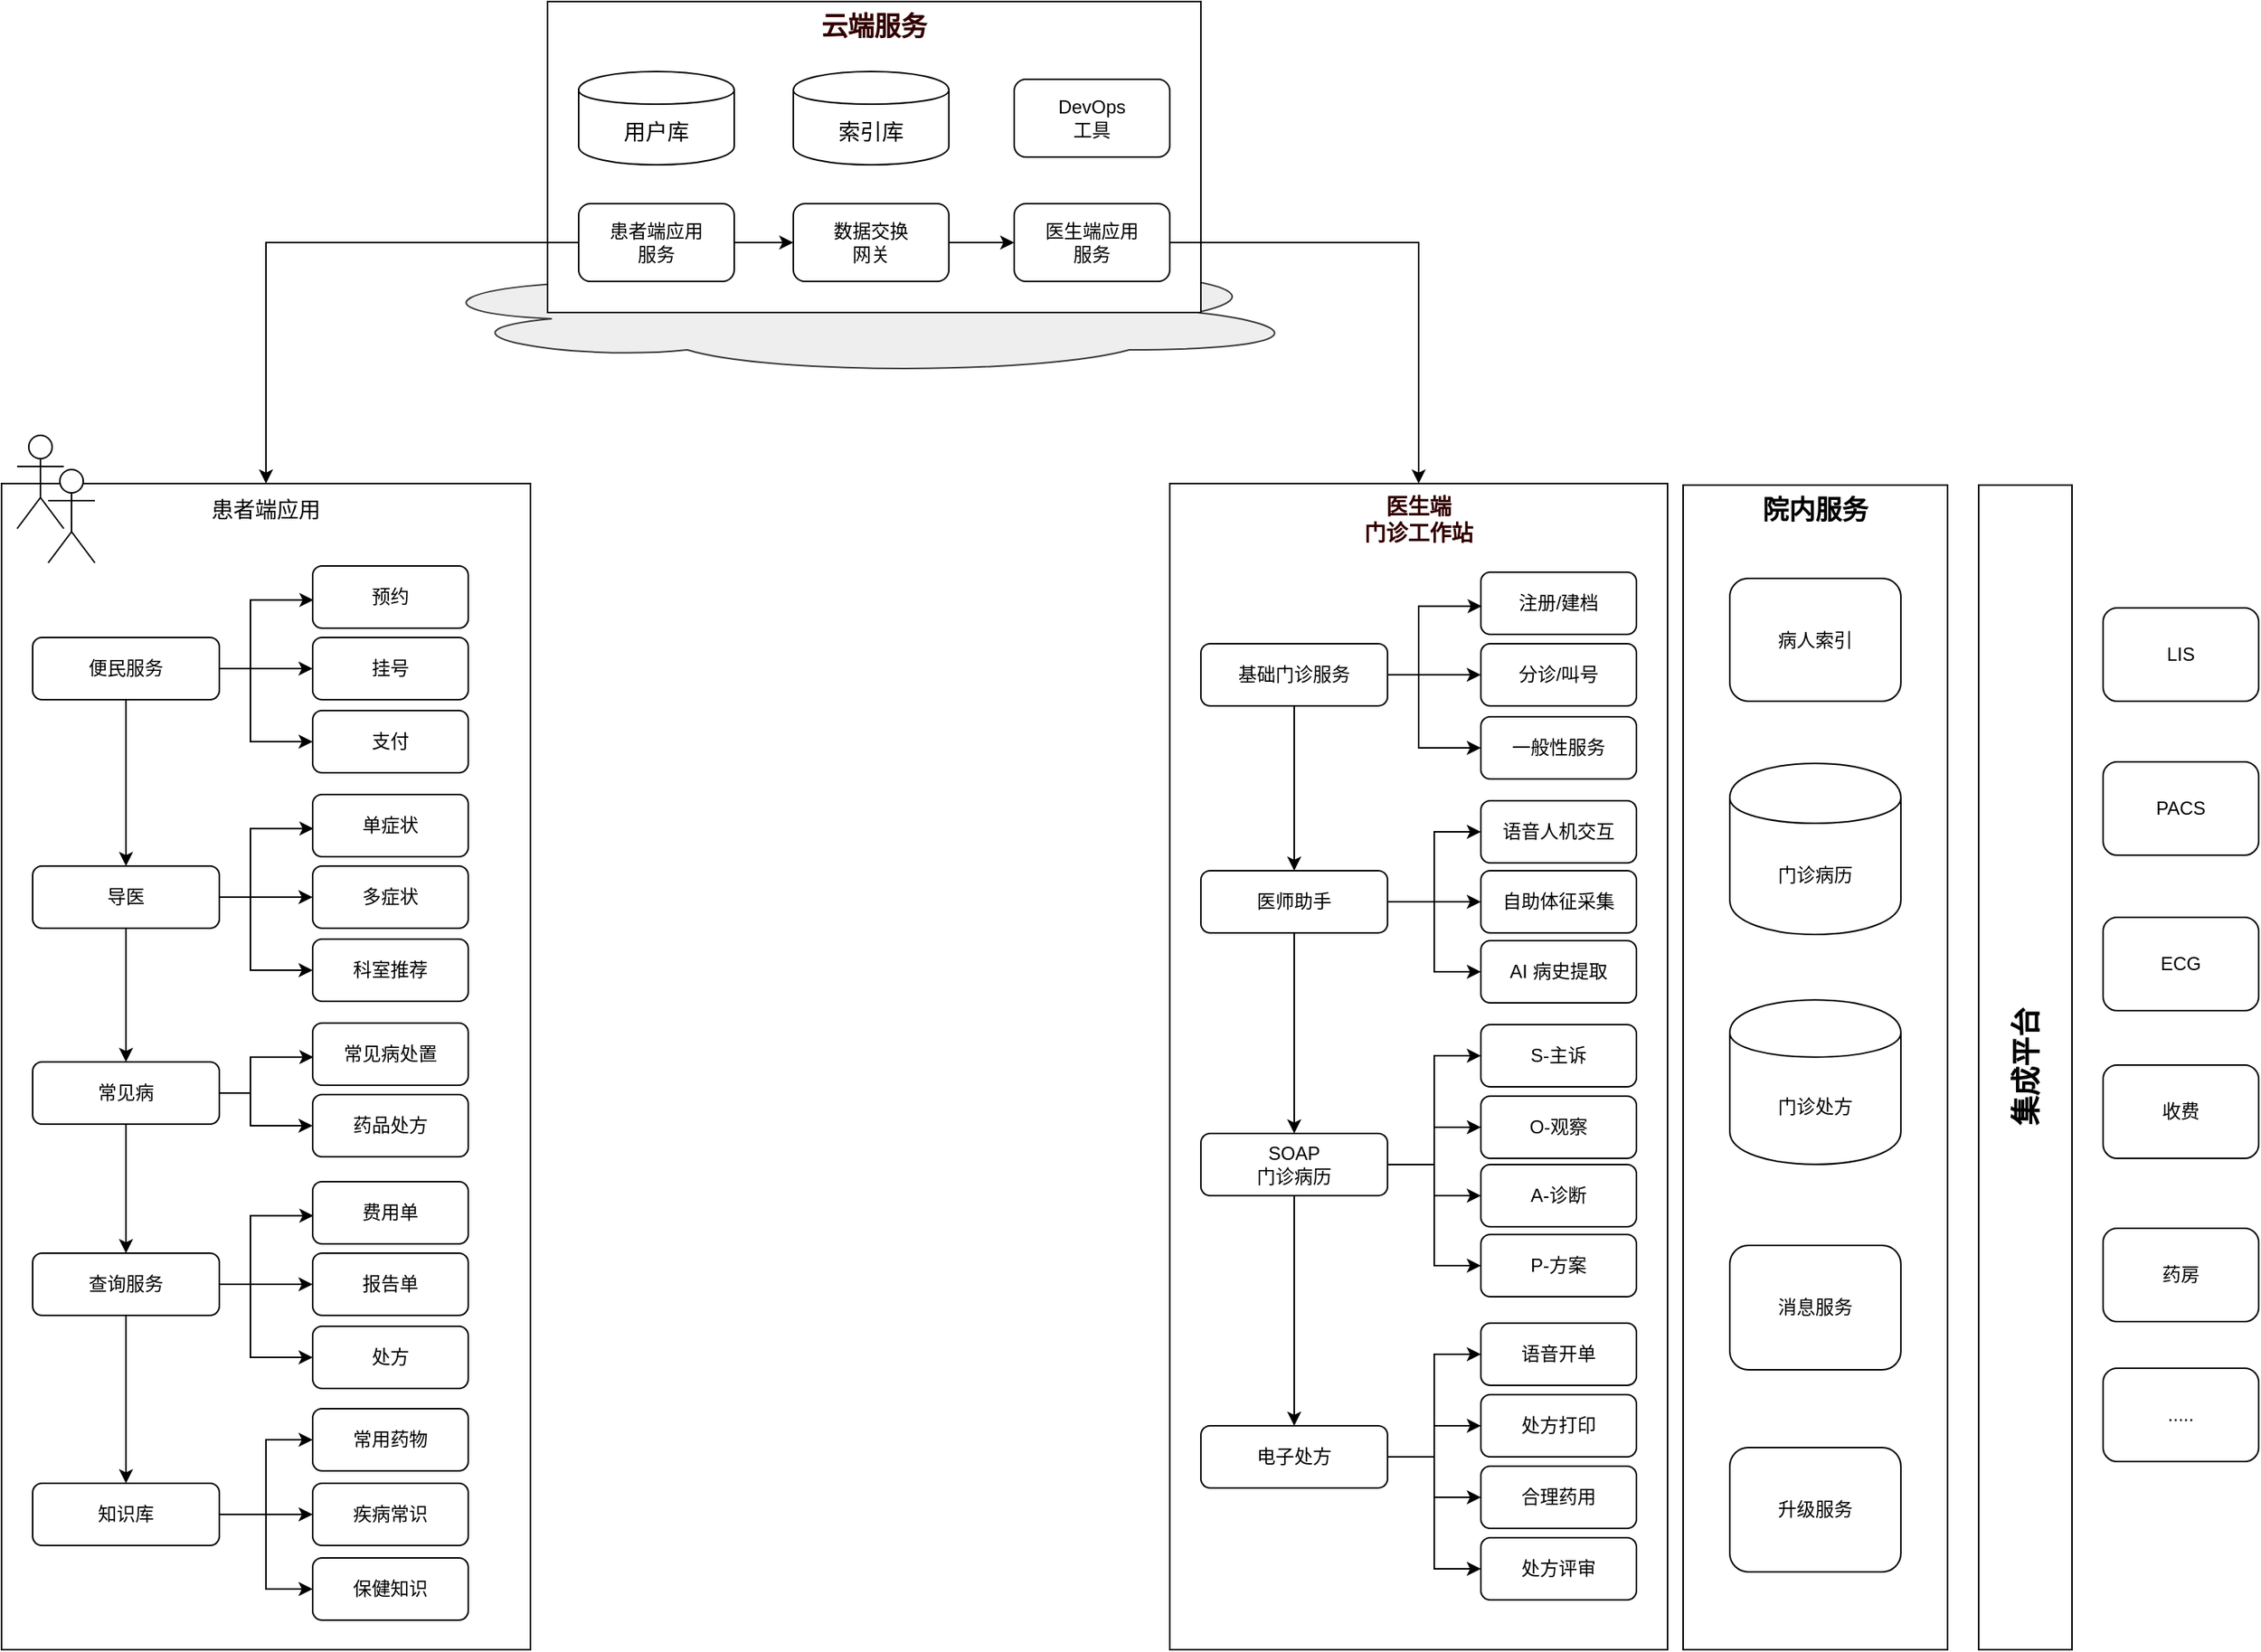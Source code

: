 <mxfile version="12.4.3" type="github" pages="3">
  <diagram id="vW_eVv8WTYtpluYeXxiM" name="产品架构">
    <mxGraphModel dx="2903" dy="2345" grid="1" gridSize="10" guides="1" tooltips="1" connect="1" arrows="1" fold="1" page="1" pageScale="1" pageWidth="827" pageHeight="1169" math="0" shadow="0">
      <root>
        <mxCell id="0"/>
        <mxCell id="1" parent="0"/>
        <mxCell id="0qElFQwZOVu8BeHa5V8r-89" value="" style="group" vertex="1" connectable="0" parent="1">
          <mxGeometry x="151" y="-120" width="540" height="240" as="geometry"/>
        </mxCell>
        <mxCell id="0qElFQwZOVu8BeHa5V8r-90" value="" style="ellipse;shape=cloud;whiteSpace=wrap;html=1;fontSize=17;fillColor=#eeeeee;strokeColor=#36393d;" vertex="1" parent="0qElFQwZOVu8BeHa5V8r-89">
          <mxGeometry x="-90" y="160" width="580" height="80" as="geometry"/>
        </mxCell>
        <mxCell id="0qElFQwZOVu8BeHa5V8r-25" value="云端服务" style="rounded=0;whiteSpace=wrap;html=1;fontSize=17;fontColor=#330000;verticalAlign=top;fontStyle=1" vertex="1" parent="0qElFQwZOVu8BeHa5V8r-89">
          <mxGeometry width="420" height="200" as="geometry"/>
        </mxCell>
        <mxCell id="E8vyjqeyWM7nioA_rI5F-1" value="患者端应用&lt;br&gt;服务" style="rounded=1;whiteSpace=wrap;html=1;" parent="0qElFQwZOVu8BeHa5V8r-89" vertex="1">
          <mxGeometry x="20" y="130" width="100" height="50" as="geometry"/>
        </mxCell>
        <mxCell id="K6ilFlOtGDmG0anySvG6-5" value="索引库" style="shape=cylinder;whiteSpace=wrap;html=1;boundedLbl=1;backgroundOutline=1;rounded=0;shadow=0;fontSize=14;align=center;" parent="0qElFQwZOVu8BeHa5V8r-89" vertex="1">
          <mxGeometry x="158" y="45" width="100" height="60" as="geometry"/>
        </mxCell>
        <mxCell id="0qElFQwZOVu8BeHa5V8r-26" value="数据交换&lt;br&gt;网关" style="rounded=1;whiteSpace=wrap;html=1;" vertex="1" parent="0qElFQwZOVu8BeHa5V8r-89">
          <mxGeometry x="158" y="130" width="100" height="50" as="geometry"/>
        </mxCell>
        <mxCell id="0qElFQwZOVu8BeHa5V8r-31" style="edgeStyle=orthogonalEdgeStyle;rounded=0;orthogonalLoop=1;jettySize=auto;html=1;entryX=0;entryY=0.5;entryDx=0;entryDy=0;fontSize=17;fontColor=#330000;" edge="1" parent="0qElFQwZOVu8BeHa5V8r-89" source="E8vyjqeyWM7nioA_rI5F-1" target="0qElFQwZOVu8BeHa5V8r-26">
          <mxGeometry relative="1" as="geometry"/>
        </mxCell>
        <mxCell id="0qElFQwZOVu8BeHa5V8r-27" value="医生端应用&lt;br&gt;服务" style="rounded=1;whiteSpace=wrap;html=1;" vertex="1" parent="0qElFQwZOVu8BeHa5V8r-89">
          <mxGeometry x="300" y="130" width="100" height="50" as="geometry"/>
        </mxCell>
        <mxCell id="0qElFQwZOVu8BeHa5V8r-32" style="edgeStyle=orthogonalEdgeStyle;rounded=0;orthogonalLoop=1;jettySize=auto;html=1;fontSize=17;fontColor=#330000;" edge="1" parent="0qElFQwZOVu8BeHa5V8r-89" source="0qElFQwZOVu8BeHa5V8r-26" target="0qElFQwZOVu8BeHa5V8r-27">
          <mxGeometry relative="1" as="geometry"/>
        </mxCell>
        <mxCell id="0qElFQwZOVu8BeHa5V8r-28" value="DevOps&lt;br&gt;工具" style="rounded=1;whiteSpace=wrap;html=1;" vertex="1" parent="0qElFQwZOVu8BeHa5V8r-89">
          <mxGeometry x="300" y="50" width="100" height="50" as="geometry"/>
        </mxCell>
        <mxCell id="0qElFQwZOVu8BeHa5V8r-30" value="用户库" style="shape=cylinder;whiteSpace=wrap;html=1;boundedLbl=1;backgroundOutline=1;rounded=0;shadow=0;fontSize=14;align=center;" vertex="1" parent="0qElFQwZOVu8BeHa5V8r-89">
          <mxGeometry x="20" y="45" width="100" height="60" as="geometry"/>
        </mxCell>
        <mxCell id="0qElFQwZOVu8BeHa5V8r-23" value="院内服务" style="rounded=0;whiteSpace=wrap;html=1;fontSize=17;align=center;verticalAlign=top;fontStyle=1" vertex="1" parent="1">
          <mxGeometry x="881" y="191" width="170" height="749" as="geometry"/>
        </mxCell>
        <mxCell id="E8vyjqeyWM7nioA_rI5F-4" style="edgeStyle=orthogonalEdgeStyle;rounded=0;orthogonalLoop=1;jettySize=auto;html=1;entryX=0.5;entryY=0;entryDx=0;entryDy=0;exitX=0;exitY=0.5;exitDx=0;exitDy=0;" parent="1" source="E8vyjqeyWM7nioA_rI5F-1" target="0qElFQwZOVu8BeHa5V8r-37" edge="1">
          <mxGeometry relative="1" as="geometry">
            <mxPoint x="60" y="60" as="sourcePoint"/>
            <mxPoint x="-120.143" y="110" as="targetPoint"/>
          </mxGeometry>
        </mxCell>
        <mxCell id="E8vyjqeyWM7nioA_rI5F-5" style="edgeStyle=orthogonalEdgeStyle;rounded=0;orthogonalLoop=1;jettySize=auto;html=1;exitX=1;exitY=0.5;exitDx=0;exitDy=0;" parent="1" source="0qElFQwZOVu8BeHa5V8r-27" target="E8vyjqeyWM7nioA_rI5F-3" edge="1">
          <mxGeometry relative="1" as="geometry"/>
        </mxCell>
        <mxCell id="AmJ8R4YjLkJ6c9xOn_9D-3" style="edgeStyle=orthogonalEdgeStyle;rounded=0;orthogonalLoop=1;jettySize=auto;html=1;entryX=0.5;entryY=0;entryDx=0;entryDy=0;" parent="1" target="VLDHsEK64QPkxu35O8Kw-8" edge="1">
          <mxGeometry relative="1" as="geometry">
            <mxPoint x="630.862" y="241" as="sourcePoint"/>
          </mxGeometry>
        </mxCell>
        <mxCell id="E8vyjqeyWM7nioA_rI5F-3" value="医生端&lt;br style=&quot;font-size: 14px;&quot;&gt;门诊工作站" style="rounded=0;whiteSpace=wrap;html=1;verticalAlign=top;fontStyle=1;fontSize=14;fontColor=#330000;" parent="1" vertex="1">
          <mxGeometry x="551" y="190" width="320" height="750" as="geometry"/>
        </mxCell>
        <mxCell id="VLDHsEK64QPkxu35O8Kw-5" value="消息服务" style="rounded=1;whiteSpace=wrap;html=1;" parent="1" vertex="1">
          <mxGeometry x="911" y="680" width="110" height="80" as="geometry"/>
        </mxCell>
        <mxCell id="AmJ8R4YjLkJ6c9xOn_9D-4" style="edgeStyle=orthogonalEdgeStyle;rounded=0;orthogonalLoop=1;jettySize=auto;html=1;" parent="1" source="VLDHsEK64QPkxu35O8Kw-6" target="VLDHsEK64QPkxu35O8Kw-7" edge="1">
          <mxGeometry relative="1" as="geometry"/>
        </mxCell>
        <mxCell id="AmJ8R4YjLkJ6c9xOn_9D-5" style="edgeStyle=orthogonalEdgeStyle;rounded=0;orthogonalLoop=1;jettySize=auto;html=1;entryX=0.5;entryY=0;entryDx=0;entryDy=0;" parent="1" source="VLDHsEK64QPkxu35O8Kw-7" target="AmJ8R4YjLkJ6c9xOn_9D-2" edge="1">
          <mxGeometry relative="1" as="geometry"/>
        </mxCell>
        <mxCell id="AmJ8R4YjLkJ6c9xOn_9D-11" style="edgeStyle=orthogonalEdgeStyle;rounded=0;orthogonalLoop=1;jettySize=auto;html=1;entryX=0.5;entryY=0;entryDx=0;entryDy=0;" parent="1" source="VLDHsEK64QPkxu35O8Kw-8" target="VLDHsEK64QPkxu35O8Kw-6" edge="1">
          <mxGeometry relative="1" as="geometry">
            <mxPoint x="631" y="411" as="targetPoint"/>
          </mxGeometry>
        </mxCell>
        <mxCell id="hvnaLOlTit6FcMZ5V5ao-3" value="门诊病历" style="shape=cylinder;whiteSpace=wrap;html=1;boundedLbl=1;backgroundOutline=1;rounded=0;" parent="1" vertex="1">
          <mxGeometry x="911" y="370" width="110" height="110" as="geometry"/>
        </mxCell>
        <mxCell id="hvnaLOlTit6FcMZ5V5ao-4" value="门诊处方" style="shape=cylinder;whiteSpace=wrap;html=1;boundedLbl=1;backgroundOutline=1;rounded=0;" parent="1" vertex="1">
          <mxGeometry x="911" y="522.12" width="110" height="105.76" as="geometry"/>
        </mxCell>
        <mxCell id="hvnaLOlTit6FcMZ5V5ao-8" value="ECG" style="rounded=1;whiteSpace=wrap;html=1;" parent="1" vertex="1">
          <mxGeometry x="1151" y="469" width="100" height="60" as="geometry"/>
        </mxCell>
        <mxCell id="hvnaLOlTit6FcMZ5V5ao-9" value="PACS" style="rounded=1;whiteSpace=wrap;html=1;" parent="1" vertex="1">
          <mxGeometry x="1151" y="369" width="100" height="60" as="geometry"/>
        </mxCell>
        <mxCell id="hvnaLOlTit6FcMZ5V5ao-10" value="LIS" style="rounded=1;whiteSpace=wrap;html=1;" parent="1" vertex="1">
          <mxGeometry x="1151" y="270" width="100" height="60" as="geometry"/>
        </mxCell>
        <mxCell id="hvnaLOlTit6FcMZ5V5ao-11" value="收费" style="rounded=1;whiteSpace=wrap;html=1;" parent="1" vertex="1">
          <mxGeometry x="1151" y="564" width="100" height="60" as="geometry"/>
        </mxCell>
        <mxCell id="hvnaLOlTit6FcMZ5V5ao-12" value="集成平台" style="rounded=0;whiteSpace=wrap;html=1;verticalAlign=middle;horizontal=0;fontSize=19;align=center;fontStyle=1" parent="1" vertex="1">
          <mxGeometry x="1071" y="191" width="60" height="749" as="geometry"/>
        </mxCell>
        <mxCell id="hvnaLOlTit6FcMZ5V5ao-14" value="....." style="rounded=1;whiteSpace=wrap;html=1;" parent="1" vertex="1">
          <mxGeometry x="1151" y="759" width="100" height="60" as="geometry"/>
        </mxCell>
        <mxCell id="hvnaLOlTit6FcMZ5V5ao-15" value="病人索引" style="rounded=1;whiteSpace=wrap;html=1;" parent="1" vertex="1">
          <mxGeometry x="911" y="251" width="110" height="79" as="geometry"/>
        </mxCell>
        <mxCell id="0qElFQwZOVu8BeHa5V8r-12" value="" style="group" vertex="1" connectable="0" parent="1">
          <mxGeometry x="571" y="538" width="280" height="175" as="geometry"/>
        </mxCell>
        <mxCell id="VLDHsEK64QPkxu35O8Kw-7" value="SOAP&lt;br&gt;门诊病历" style="rounded=1;whiteSpace=wrap;html=1;" parent="0qElFQwZOVu8BeHa5V8r-12" vertex="1">
          <mxGeometry y="70" width="120" height="40" as="geometry"/>
        </mxCell>
        <mxCell id="AmJ8R4YjLkJ6c9xOn_9D-18" value="S-主诉" style="rounded=1;whiteSpace=wrap;html=1;" parent="0qElFQwZOVu8BeHa5V8r-12" vertex="1">
          <mxGeometry x="180" width="100" height="40" as="geometry"/>
        </mxCell>
        <mxCell id="zZYTL1ftE3SbUux51He--1" style="edgeStyle=orthogonalEdgeStyle;rounded=0;orthogonalLoop=1;jettySize=auto;html=1;entryX=0;entryY=0.5;entryDx=0;entryDy=0;" parent="0qElFQwZOVu8BeHa5V8r-12" source="VLDHsEK64QPkxu35O8Kw-7" target="AmJ8R4YjLkJ6c9xOn_9D-18" edge="1">
          <mxGeometry relative="1" as="geometry"/>
        </mxCell>
        <mxCell id="AmJ8R4YjLkJ6c9xOn_9D-19" value="O-观察" style="rounded=1;whiteSpace=wrap;html=1;" parent="0qElFQwZOVu8BeHa5V8r-12" vertex="1">
          <mxGeometry x="180" y="46" width="100" height="40" as="geometry"/>
        </mxCell>
        <mxCell id="zZYTL1ftE3SbUux51He--2" style="edgeStyle=orthogonalEdgeStyle;rounded=0;orthogonalLoop=1;jettySize=auto;html=1;entryX=0;entryY=0.5;entryDx=0;entryDy=0;" parent="0qElFQwZOVu8BeHa5V8r-12" source="VLDHsEK64QPkxu35O8Kw-7" target="AmJ8R4YjLkJ6c9xOn_9D-19" edge="1">
          <mxGeometry relative="1" as="geometry"/>
        </mxCell>
        <mxCell id="AmJ8R4YjLkJ6c9xOn_9D-20" value="A-诊断" style="rounded=1;whiteSpace=wrap;html=1;" parent="0qElFQwZOVu8BeHa5V8r-12" vertex="1">
          <mxGeometry x="180" y="90" width="100" height="40" as="geometry"/>
        </mxCell>
        <mxCell id="zZYTL1ftE3SbUux51He--3" style="edgeStyle=orthogonalEdgeStyle;rounded=0;orthogonalLoop=1;jettySize=auto;html=1;entryX=0;entryY=0.5;entryDx=0;entryDy=0;" parent="0qElFQwZOVu8BeHa5V8r-12" source="VLDHsEK64QPkxu35O8Kw-7" target="AmJ8R4YjLkJ6c9xOn_9D-20" edge="1">
          <mxGeometry relative="1" as="geometry"/>
        </mxCell>
        <mxCell id="AmJ8R4YjLkJ6c9xOn_9D-21" value="P-方案" style="rounded=1;whiteSpace=wrap;html=1;" parent="0qElFQwZOVu8BeHa5V8r-12" vertex="1">
          <mxGeometry x="180" y="135" width="100" height="40" as="geometry"/>
        </mxCell>
        <mxCell id="zZYTL1ftE3SbUux51He--4" style="edgeStyle=orthogonalEdgeStyle;rounded=0;orthogonalLoop=1;jettySize=auto;html=1;entryX=0;entryY=0.5;entryDx=0;entryDy=0;" parent="0qElFQwZOVu8BeHa5V8r-12" source="VLDHsEK64QPkxu35O8Kw-7" target="AmJ8R4YjLkJ6c9xOn_9D-21" edge="1">
          <mxGeometry relative="1" as="geometry"/>
        </mxCell>
        <mxCell id="0qElFQwZOVu8BeHa5V8r-13" value="" style="group" vertex="1" connectable="0" parent="1">
          <mxGeometry x="571" y="730" width="280" height="178" as="geometry"/>
        </mxCell>
        <mxCell id="AmJ8R4YjLkJ6c9xOn_9D-2" value="电子处方" style="rounded=1;whiteSpace=wrap;html=1;" parent="0qElFQwZOVu8BeHa5V8r-13" vertex="1">
          <mxGeometry y="66" width="120" height="40" as="geometry"/>
        </mxCell>
        <mxCell id="0qElFQwZOVu8BeHa5V8r-3" value="语音开单" style="rounded=1;whiteSpace=wrap;html=1;" vertex="1" parent="0qElFQwZOVu8BeHa5V8r-13">
          <mxGeometry x="180" width="100" height="40" as="geometry"/>
        </mxCell>
        <mxCell id="0qElFQwZOVu8BeHa5V8r-8" style="edgeStyle=orthogonalEdgeStyle;rounded=0;orthogonalLoop=1;jettySize=auto;html=1;entryX=0;entryY=0.5;entryDx=0;entryDy=0;fontSize=17;" edge="1" parent="0qElFQwZOVu8BeHa5V8r-13" source="AmJ8R4YjLkJ6c9xOn_9D-2" target="0qElFQwZOVu8BeHa5V8r-3">
          <mxGeometry relative="1" as="geometry"/>
        </mxCell>
        <mxCell id="0qElFQwZOVu8BeHa5V8r-4" value="处方打印" style="rounded=1;whiteSpace=wrap;html=1;" vertex="1" parent="0qElFQwZOVu8BeHa5V8r-13">
          <mxGeometry x="180" y="46" width="100" height="40" as="geometry"/>
        </mxCell>
        <mxCell id="0qElFQwZOVu8BeHa5V8r-9" style="edgeStyle=orthogonalEdgeStyle;rounded=0;orthogonalLoop=1;jettySize=auto;html=1;fontSize=17;" edge="1" parent="0qElFQwZOVu8BeHa5V8r-13" source="AmJ8R4YjLkJ6c9xOn_9D-2" target="0qElFQwZOVu8BeHa5V8r-4">
          <mxGeometry relative="1" as="geometry"/>
        </mxCell>
        <mxCell id="0qElFQwZOVu8BeHa5V8r-5" value="合理药用" style="rounded=1;whiteSpace=wrap;html=1;" vertex="1" parent="0qElFQwZOVu8BeHa5V8r-13">
          <mxGeometry x="180" y="92" width="100" height="40" as="geometry"/>
        </mxCell>
        <mxCell id="0qElFQwZOVu8BeHa5V8r-10" style="edgeStyle=orthogonalEdgeStyle;rounded=0;orthogonalLoop=1;jettySize=auto;html=1;fontSize=17;" edge="1" parent="0qElFQwZOVu8BeHa5V8r-13" source="AmJ8R4YjLkJ6c9xOn_9D-2" target="0qElFQwZOVu8BeHa5V8r-5">
          <mxGeometry relative="1" as="geometry"/>
        </mxCell>
        <mxCell id="0qElFQwZOVu8BeHa5V8r-6" value="处方评审" style="rounded=1;whiteSpace=wrap;html=1;" vertex="1" parent="0qElFQwZOVu8BeHa5V8r-13">
          <mxGeometry x="180" y="138" width="100" height="40" as="geometry"/>
        </mxCell>
        <mxCell id="0qElFQwZOVu8BeHa5V8r-11" style="edgeStyle=orthogonalEdgeStyle;rounded=0;orthogonalLoop=1;jettySize=auto;html=1;entryX=0;entryY=0.5;entryDx=0;entryDy=0;fontSize=17;" edge="1" parent="0qElFQwZOVu8BeHa5V8r-13" source="AmJ8R4YjLkJ6c9xOn_9D-2" target="0qElFQwZOVu8BeHa5V8r-6">
          <mxGeometry relative="1" as="geometry"/>
        </mxCell>
        <mxCell id="0qElFQwZOVu8BeHa5V8r-18" value="" style="group" vertex="1" connectable="0" parent="1">
          <mxGeometry x="571" y="394" width="280" height="130" as="geometry"/>
        </mxCell>
        <mxCell id="VLDHsEK64QPkxu35O8Kw-6" value="医师助手" style="rounded=1;whiteSpace=wrap;html=1;" parent="0qElFQwZOVu8BeHa5V8r-18" vertex="1">
          <mxGeometry y="45" width="120" height="40" as="geometry"/>
        </mxCell>
        <mxCell id="AmJ8R4YjLkJ6c9xOn_9D-16" value="语音人机交互" style="rounded=1;whiteSpace=wrap;html=1;" parent="0qElFQwZOVu8BeHa5V8r-18" vertex="1">
          <mxGeometry x="180" width="100" height="40" as="geometry"/>
        </mxCell>
        <mxCell id="0qElFQwZOVu8BeHa5V8r-1" style="edgeStyle=orthogonalEdgeStyle;rounded=0;orthogonalLoop=1;jettySize=auto;html=1;fontSize=17;entryX=0;entryY=0.5;entryDx=0;entryDy=0;" edge="1" parent="0qElFQwZOVu8BeHa5V8r-18" source="VLDHsEK64QPkxu35O8Kw-6" target="AmJ8R4YjLkJ6c9xOn_9D-16">
          <mxGeometry relative="1" as="geometry"/>
        </mxCell>
        <mxCell id="AmJ8R4YjLkJ6c9xOn_9D-17" value="自助体征采集" style="rounded=1;whiteSpace=wrap;html=1;" parent="0qElFQwZOVu8BeHa5V8r-18" vertex="1">
          <mxGeometry x="180" y="45" width="100" height="40" as="geometry"/>
        </mxCell>
        <mxCell id="0qElFQwZOVu8BeHa5V8r-2" style="edgeStyle=orthogonalEdgeStyle;rounded=0;orthogonalLoop=1;jettySize=auto;html=1;entryX=0;entryY=0.5;entryDx=0;entryDy=0;fontSize=17;" edge="1" parent="0qElFQwZOVu8BeHa5V8r-18" source="VLDHsEK64QPkxu35O8Kw-6" target="AmJ8R4YjLkJ6c9xOn_9D-17">
          <mxGeometry relative="1" as="geometry"/>
        </mxCell>
        <mxCell id="0qElFQwZOVu8BeHa5V8r-14" value="AI 病史提取" style="rounded=1;whiteSpace=wrap;html=1;" vertex="1" parent="0qElFQwZOVu8BeHa5V8r-18">
          <mxGeometry x="180" y="90" width="100" height="40" as="geometry"/>
        </mxCell>
        <mxCell id="0qElFQwZOVu8BeHa5V8r-17" style="edgeStyle=orthogonalEdgeStyle;rounded=0;orthogonalLoop=1;jettySize=auto;html=1;entryX=0;entryY=0.5;entryDx=0;entryDy=0;fontSize=17;" edge="1" parent="0qElFQwZOVu8BeHa5V8r-18" source="VLDHsEK64QPkxu35O8Kw-6" target="0qElFQwZOVu8BeHa5V8r-14">
          <mxGeometry relative="1" as="geometry"/>
        </mxCell>
        <mxCell id="0qElFQwZOVu8BeHa5V8r-19" value="" style="group" vertex="1" connectable="0" parent="1">
          <mxGeometry x="571" y="247" width="280" height="133" as="geometry"/>
        </mxCell>
        <mxCell id="VLDHsEK64QPkxu35O8Kw-1" value="分诊/叫号" style="rounded=1;whiteSpace=wrap;html=1;" parent="0qElFQwZOVu8BeHa5V8r-19" vertex="1">
          <mxGeometry x="180" y="46" width="100" height="40" as="geometry"/>
        </mxCell>
        <mxCell id="VLDHsEK64QPkxu35O8Kw-2" value="注册/建档" style="rounded=1;whiteSpace=wrap;html=1;" parent="0qElFQwZOVu8BeHa5V8r-19" vertex="1">
          <mxGeometry x="180" width="100" height="40" as="geometry"/>
        </mxCell>
        <mxCell id="VLDHsEK64QPkxu35O8Kw-3" value="一般性服务" style="rounded=1;whiteSpace=wrap;html=1;" parent="0qElFQwZOVu8BeHa5V8r-19" vertex="1">
          <mxGeometry x="180" y="93" width="100" height="40" as="geometry"/>
        </mxCell>
        <mxCell id="VLDHsEK64QPkxu35O8Kw-9" style="edgeStyle=orthogonalEdgeStyle;rounded=0;orthogonalLoop=1;jettySize=auto;html=1;exitX=1;exitY=0.5;exitDx=0;exitDy=0;entryX=0.005;entryY=0.547;entryDx=0;entryDy=0;entryPerimeter=0;" parent="0qElFQwZOVu8BeHa5V8r-19" source="VLDHsEK64QPkxu35O8Kw-8" target="VLDHsEK64QPkxu35O8Kw-2" edge="1">
          <mxGeometry relative="1" as="geometry">
            <Array as="points">
              <mxPoint x="140" y="66"/>
              <mxPoint x="140" y="22"/>
            </Array>
          </mxGeometry>
        </mxCell>
        <mxCell id="VLDHsEK64QPkxu35O8Kw-10" style="edgeStyle=orthogonalEdgeStyle;rounded=0;orthogonalLoop=1;jettySize=auto;html=1;entryX=0;entryY=0.5;entryDx=0;entryDy=0;" parent="0qElFQwZOVu8BeHa5V8r-19" edge="1">
          <mxGeometry relative="1" as="geometry">
            <mxPoint x="120" y="66.039" as="sourcePoint"/>
            <mxPoint x="179.942" y="66.039" as="targetPoint"/>
          </mxGeometry>
        </mxCell>
        <mxCell id="VLDHsEK64QPkxu35O8Kw-11" style="edgeStyle=orthogonalEdgeStyle;rounded=0;orthogonalLoop=1;jettySize=auto;html=1;exitX=1;exitY=0.5;exitDx=0;exitDy=0;" parent="0qElFQwZOVu8BeHa5V8r-19" source="VLDHsEK64QPkxu35O8Kw-8" edge="1">
          <mxGeometry relative="1" as="geometry">
            <Array as="points">
              <mxPoint x="140" y="66"/>
              <mxPoint x="140" y="113"/>
            </Array>
            <mxPoint x="180" y="113" as="targetPoint"/>
          </mxGeometry>
        </mxCell>
        <mxCell id="VLDHsEK64QPkxu35O8Kw-8" value="基础门诊服务" style="rounded=1;whiteSpace=wrap;html=1;" parent="0qElFQwZOVu8BeHa5V8r-19" vertex="1">
          <mxGeometry y="46" width="120" height="40" as="geometry"/>
        </mxCell>
        <mxCell id="0qElFQwZOVu8BeHa5V8r-20" value="药房" style="rounded=1;whiteSpace=wrap;html=1;" vertex="1" parent="1">
          <mxGeometry x="1151" y="669" width="100" height="60" as="geometry"/>
        </mxCell>
        <mxCell id="0qElFQwZOVu8BeHa5V8r-24" value="升级服务" style="rounded=1;whiteSpace=wrap;html=1;" vertex="1" parent="1">
          <mxGeometry x="911" y="810" width="110" height="80" as="geometry"/>
        </mxCell>
        <mxCell id="0qElFQwZOVu8BeHa5V8r-37" value="&lt;span style=&quot;color: rgb(0 , 0 , 0) ; white-space: normal&quot;&gt;&lt;font style=&quot;font-size: 14px&quot;&gt;患者端应用&lt;/font&gt;&lt;/span&gt;" style="rounded=0;whiteSpace=wrap;html=1;fontSize=17;fontColor=#330000;verticalAlign=top;" vertex="1" parent="1">
          <mxGeometry x="-200" y="190" width="340" height="750" as="geometry"/>
        </mxCell>
        <mxCell id="0qElFQwZOVu8BeHa5V8r-38" value="" style="group" vertex="1" connectable="0" parent="1">
          <mxGeometry x="-180" y="243" width="280" height="133" as="geometry"/>
        </mxCell>
        <mxCell id="0qElFQwZOVu8BeHa5V8r-39" value="挂号" style="rounded=1;whiteSpace=wrap;html=1;" vertex="1" parent="0qElFQwZOVu8BeHa5V8r-38">
          <mxGeometry x="180" y="46" width="100" height="40" as="geometry"/>
        </mxCell>
        <mxCell id="0qElFQwZOVu8BeHa5V8r-40" value="预约" style="rounded=1;whiteSpace=wrap;html=1;" vertex="1" parent="0qElFQwZOVu8BeHa5V8r-38">
          <mxGeometry x="180" width="100" height="40" as="geometry"/>
        </mxCell>
        <mxCell id="0qElFQwZOVu8BeHa5V8r-41" value="支付" style="rounded=1;whiteSpace=wrap;html=1;" vertex="1" parent="0qElFQwZOVu8BeHa5V8r-38">
          <mxGeometry x="180" y="93" width="100" height="40" as="geometry"/>
        </mxCell>
        <mxCell id="0qElFQwZOVu8BeHa5V8r-42" style="edgeStyle=orthogonalEdgeStyle;rounded=0;orthogonalLoop=1;jettySize=auto;html=1;exitX=1;exitY=0.5;exitDx=0;exitDy=0;entryX=0.005;entryY=0.547;entryDx=0;entryDy=0;entryPerimeter=0;" edge="1" parent="0qElFQwZOVu8BeHa5V8r-38" source="0qElFQwZOVu8BeHa5V8r-45" target="0qElFQwZOVu8BeHa5V8r-40">
          <mxGeometry relative="1" as="geometry">
            <Array as="points">
              <mxPoint x="140" y="66"/>
              <mxPoint x="140" y="22"/>
            </Array>
          </mxGeometry>
        </mxCell>
        <mxCell id="0qElFQwZOVu8BeHa5V8r-43" style="edgeStyle=orthogonalEdgeStyle;rounded=0;orthogonalLoop=1;jettySize=auto;html=1;entryX=0;entryY=0.5;entryDx=0;entryDy=0;" edge="1" parent="0qElFQwZOVu8BeHa5V8r-38">
          <mxGeometry relative="1" as="geometry">
            <mxPoint x="120" y="66.039" as="sourcePoint"/>
            <mxPoint x="179.942" y="66.039" as="targetPoint"/>
          </mxGeometry>
        </mxCell>
        <mxCell id="0qElFQwZOVu8BeHa5V8r-44" style="edgeStyle=orthogonalEdgeStyle;rounded=0;orthogonalLoop=1;jettySize=auto;html=1;exitX=1;exitY=0.5;exitDx=0;exitDy=0;" edge="1" parent="0qElFQwZOVu8BeHa5V8r-38" source="0qElFQwZOVu8BeHa5V8r-45">
          <mxGeometry relative="1" as="geometry">
            <Array as="points">
              <mxPoint x="140" y="66"/>
              <mxPoint x="140" y="113"/>
            </Array>
            <mxPoint x="180" y="113" as="targetPoint"/>
          </mxGeometry>
        </mxCell>
        <mxCell id="0qElFQwZOVu8BeHa5V8r-45" value="便民服务" style="rounded=1;whiteSpace=wrap;html=1;" vertex="1" parent="0qElFQwZOVu8BeHa5V8r-38">
          <mxGeometry y="46" width="120" height="40" as="geometry"/>
        </mxCell>
        <mxCell id="0qElFQwZOVu8BeHa5V8r-46" value="" style="group" vertex="1" connectable="0" parent="1">
          <mxGeometry x="-180" y="639" width="280" height="133" as="geometry"/>
        </mxCell>
        <mxCell id="0qElFQwZOVu8BeHa5V8r-47" value="报告单" style="rounded=1;whiteSpace=wrap;html=1;" vertex="1" parent="0qElFQwZOVu8BeHa5V8r-46">
          <mxGeometry x="180" y="46" width="100" height="40" as="geometry"/>
        </mxCell>
        <mxCell id="0qElFQwZOVu8BeHa5V8r-48" value="费用单" style="rounded=1;whiteSpace=wrap;html=1;" vertex="1" parent="0qElFQwZOVu8BeHa5V8r-46">
          <mxGeometry x="180" width="100" height="40" as="geometry"/>
        </mxCell>
        <mxCell id="0qElFQwZOVu8BeHa5V8r-49" value="处方" style="rounded=1;whiteSpace=wrap;html=1;" vertex="1" parent="0qElFQwZOVu8BeHa5V8r-46">
          <mxGeometry x="180" y="93" width="100" height="40" as="geometry"/>
        </mxCell>
        <mxCell id="0qElFQwZOVu8BeHa5V8r-50" style="edgeStyle=orthogonalEdgeStyle;rounded=0;orthogonalLoop=1;jettySize=auto;html=1;exitX=1;exitY=0.5;exitDx=0;exitDy=0;entryX=0.005;entryY=0.547;entryDx=0;entryDy=0;entryPerimeter=0;" edge="1" parent="0qElFQwZOVu8BeHa5V8r-46" source="0qElFQwZOVu8BeHa5V8r-53" target="0qElFQwZOVu8BeHa5V8r-48">
          <mxGeometry relative="1" as="geometry">
            <Array as="points">
              <mxPoint x="140" y="66"/>
              <mxPoint x="140" y="22"/>
            </Array>
          </mxGeometry>
        </mxCell>
        <mxCell id="0qElFQwZOVu8BeHa5V8r-51" style="edgeStyle=orthogonalEdgeStyle;rounded=0;orthogonalLoop=1;jettySize=auto;html=1;entryX=0;entryY=0.5;entryDx=0;entryDy=0;" edge="1" parent="0qElFQwZOVu8BeHa5V8r-46">
          <mxGeometry relative="1" as="geometry">
            <mxPoint x="120" y="66.039" as="sourcePoint"/>
            <mxPoint x="179.942" y="66.039" as="targetPoint"/>
          </mxGeometry>
        </mxCell>
        <mxCell id="0qElFQwZOVu8BeHa5V8r-52" style="edgeStyle=orthogonalEdgeStyle;rounded=0;orthogonalLoop=1;jettySize=auto;html=1;exitX=1;exitY=0.5;exitDx=0;exitDy=0;" edge="1" parent="0qElFQwZOVu8BeHa5V8r-46" source="0qElFQwZOVu8BeHa5V8r-53">
          <mxGeometry relative="1" as="geometry">
            <Array as="points">
              <mxPoint x="140" y="66"/>
              <mxPoint x="140" y="113"/>
            </Array>
            <mxPoint x="180" y="113" as="targetPoint"/>
          </mxGeometry>
        </mxCell>
        <mxCell id="0qElFQwZOVu8BeHa5V8r-53" value="查询服务" style="rounded=1;whiteSpace=wrap;html=1;" vertex="1" parent="0qElFQwZOVu8BeHa5V8r-46">
          <mxGeometry y="46" width="120" height="40" as="geometry"/>
        </mxCell>
        <mxCell id="0qElFQwZOVu8BeHa5V8r-54" value="" style="group" vertex="1" connectable="0" parent="1">
          <mxGeometry x="-180" y="390" width="280" height="133" as="geometry"/>
        </mxCell>
        <mxCell id="0qElFQwZOVu8BeHa5V8r-55" value="多症状" style="rounded=1;whiteSpace=wrap;html=1;" vertex="1" parent="0qElFQwZOVu8BeHa5V8r-54">
          <mxGeometry x="180" y="46" width="100" height="40" as="geometry"/>
        </mxCell>
        <mxCell id="0qElFQwZOVu8BeHa5V8r-56" value="单症状" style="rounded=1;whiteSpace=wrap;html=1;" vertex="1" parent="0qElFQwZOVu8BeHa5V8r-54">
          <mxGeometry x="180" width="100" height="40" as="geometry"/>
        </mxCell>
        <mxCell id="0qElFQwZOVu8BeHa5V8r-57" value="科室推荐" style="rounded=1;whiteSpace=wrap;html=1;" vertex="1" parent="0qElFQwZOVu8BeHa5V8r-54">
          <mxGeometry x="180" y="93" width="100" height="40" as="geometry"/>
        </mxCell>
        <mxCell id="0qElFQwZOVu8BeHa5V8r-58" style="edgeStyle=orthogonalEdgeStyle;rounded=0;orthogonalLoop=1;jettySize=auto;html=1;exitX=1;exitY=0.5;exitDx=0;exitDy=0;entryX=0.005;entryY=0.547;entryDx=0;entryDy=0;entryPerimeter=0;" edge="1" parent="0qElFQwZOVu8BeHa5V8r-54" source="0qElFQwZOVu8BeHa5V8r-61" target="0qElFQwZOVu8BeHa5V8r-56">
          <mxGeometry relative="1" as="geometry">
            <Array as="points">
              <mxPoint x="140" y="66"/>
              <mxPoint x="140" y="22"/>
            </Array>
          </mxGeometry>
        </mxCell>
        <mxCell id="0qElFQwZOVu8BeHa5V8r-59" style="edgeStyle=orthogonalEdgeStyle;rounded=0;orthogonalLoop=1;jettySize=auto;html=1;entryX=0;entryY=0.5;entryDx=0;entryDy=0;" edge="1" parent="0qElFQwZOVu8BeHa5V8r-54">
          <mxGeometry relative="1" as="geometry">
            <mxPoint x="120" y="66.039" as="sourcePoint"/>
            <mxPoint x="179.942" y="66.039" as="targetPoint"/>
          </mxGeometry>
        </mxCell>
        <mxCell id="0qElFQwZOVu8BeHa5V8r-60" style="edgeStyle=orthogonalEdgeStyle;rounded=0;orthogonalLoop=1;jettySize=auto;html=1;exitX=1;exitY=0.5;exitDx=0;exitDy=0;" edge="1" parent="0qElFQwZOVu8BeHa5V8r-54" source="0qElFQwZOVu8BeHa5V8r-61">
          <mxGeometry relative="1" as="geometry">
            <Array as="points">
              <mxPoint x="140" y="66"/>
              <mxPoint x="140" y="113"/>
            </Array>
            <mxPoint x="180" y="113" as="targetPoint"/>
          </mxGeometry>
        </mxCell>
        <mxCell id="0qElFQwZOVu8BeHa5V8r-61" value="导医" style="rounded=1;whiteSpace=wrap;html=1;" vertex="1" parent="0qElFQwZOVu8BeHa5V8r-54">
          <mxGeometry y="46" width="120" height="40" as="geometry"/>
        </mxCell>
        <mxCell id="0qElFQwZOVu8BeHa5V8r-63" value="药品处方" style="rounded=1;whiteSpace=wrap;html=1;" vertex="1" parent="1">
          <mxGeometry y="583" width="100" height="40" as="geometry"/>
        </mxCell>
        <mxCell id="0qElFQwZOVu8BeHa5V8r-64" value="常见病处置" style="rounded=1;whiteSpace=wrap;html=1;" vertex="1" parent="1">
          <mxGeometry y="537" width="100" height="40" as="geometry"/>
        </mxCell>
        <mxCell id="0qElFQwZOVu8BeHa5V8r-66" style="edgeStyle=orthogonalEdgeStyle;rounded=0;orthogonalLoop=1;jettySize=auto;html=1;exitX=1;exitY=0.5;exitDx=0;exitDy=0;entryX=0.005;entryY=0.547;entryDx=0;entryDy=0;entryPerimeter=0;" edge="1" parent="1" source="0qElFQwZOVu8BeHa5V8r-69" target="0qElFQwZOVu8BeHa5V8r-64">
          <mxGeometry relative="1" as="geometry">
            <Array as="points">
              <mxPoint x="-40" y="582"/>
              <mxPoint x="-40" y="559"/>
            </Array>
          </mxGeometry>
        </mxCell>
        <mxCell id="0qElFQwZOVu8BeHa5V8r-67" style="edgeStyle=orthogonalEdgeStyle;rounded=0;orthogonalLoop=1;jettySize=auto;html=1;entryX=0;entryY=0.5;entryDx=0;entryDy=0;exitX=1;exitY=0.5;exitDx=0;exitDy=0;" edge="1" parent="1" source="0qElFQwZOVu8BeHa5V8r-69">
          <mxGeometry relative="1" as="geometry">
            <mxPoint x="-60" y="603.039" as="sourcePoint"/>
            <mxPoint x="-0.058" y="603.039" as="targetPoint"/>
            <Array as="points">
              <mxPoint x="-40" y="582"/>
              <mxPoint x="-40" y="603"/>
            </Array>
          </mxGeometry>
        </mxCell>
        <mxCell id="0qElFQwZOVu8BeHa5V8r-76" style="edgeStyle=orthogonalEdgeStyle;rounded=0;orthogonalLoop=1;jettySize=auto;html=1;fontSize=17;fontColor=#330000;" edge="1" parent="1" source="0qElFQwZOVu8BeHa5V8r-69" target="0qElFQwZOVu8BeHa5V8r-53">
          <mxGeometry relative="1" as="geometry"/>
        </mxCell>
        <mxCell id="0qElFQwZOVu8BeHa5V8r-69" value="常见病" style="rounded=1;whiteSpace=wrap;html=1;" vertex="1" parent="1">
          <mxGeometry x="-180" y="562" width="120" height="40" as="geometry"/>
        </mxCell>
        <mxCell id="0qElFQwZOVu8BeHa5V8r-74" style="edgeStyle=orthogonalEdgeStyle;rounded=0;orthogonalLoop=1;jettySize=auto;html=1;fontSize=17;fontColor=#330000;" edge="1" parent="1" source="0qElFQwZOVu8BeHa5V8r-45" target="0qElFQwZOVu8BeHa5V8r-61">
          <mxGeometry relative="1" as="geometry"/>
        </mxCell>
        <mxCell id="0qElFQwZOVu8BeHa5V8r-75" style="edgeStyle=orthogonalEdgeStyle;rounded=0;orthogonalLoop=1;jettySize=auto;html=1;entryX=0.5;entryY=0;entryDx=0;entryDy=0;fontSize=17;fontColor=#330000;" edge="1" parent="1" source="0qElFQwZOVu8BeHa5V8r-61" target="0qElFQwZOVu8BeHa5V8r-69">
          <mxGeometry relative="1" as="geometry"/>
        </mxCell>
        <mxCell id="0qElFQwZOVu8BeHa5V8r-77" style="edgeStyle=orthogonalEdgeStyle;rounded=0;orthogonalLoop=1;jettySize=auto;html=1;fontSize=17;fontColor=#330000;" edge="1" parent="1" source="0qElFQwZOVu8BeHa5V8r-53" target="0qElFQwZOVu8BeHa5V8r-72">
          <mxGeometry relative="1" as="geometry"/>
        </mxCell>
        <mxCell id="0qElFQwZOVu8BeHa5V8r-85" value="" style="group" vertex="1" connectable="0" parent="1">
          <mxGeometry x="-180" y="785" width="280" height="136" as="geometry"/>
        </mxCell>
        <mxCell id="0qElFQwZOVu8BeHa5V8r-72" value="知识库" style="rounded=1;whiteSpace=wrap;html=1;" vertex="1" parent="0qElFQwZOVu8BeHa5V8r-85">
          <mxGeometry y="48" width="120" height="40" as="geometry"/>
        </mxCell>
        <mxCell id="0qElFQwZOVu8BeHa5V8r-79" value="疾病常识" style="rounded=1;whiteSpace=wrap;html=1;" vertex="1" parent="0qElFQwZOVu8BeHa5V8r-85">
          <mxGeometry x="180" y="48" width="100" height="40" as="geometry"/>
        </mxCell>
        <mxCell id="0qElFQwZOVu8BeHa5V8r-83" style="edgeStyle=orthogonalEdgeStyle;rounded=0;orthogonalLoop=1;jettySize=auto;html=1;fontSize=17;fontColor=#330000;" edge="1" parent="0qElFQwZOVu8BeHa5V8r-85" source="0qElFQwZOVu8BeHa5V8r-72" target="0qElFQwZOVu8BeHa5V8r-79">
          <mxGeometry relative="1" as="geometry"/>
        </mxCell>
        <mxCell id="0qElFQwZOVu8BeHa5V8r-80" value="常用药物" style="rounded=1;whiteSpace=wrap;html=1;" vertex="1" parent="0qElFQwZOVu8BeHa5V8r-85">
          <mxGeometry x="180" width="100" height="40" as="geometry"/>
        </mxCell>
        <mxCell id="0qElFQwZOVu8BeHa5V8r-82" style="edgeStyle=orthogonalEdgeStyle;rounded=0;orthogonalLoop=1;jettySize=auto;html=1;fontSize=17;fontColor=#330000;entryX=0;entryY=0.5;entryDx=0;entryDy=0;" edge="1" parent="0qElFQwZOVu8BeHa5V8r-85" source="0qElFQwZOVu8BeHa5V8r-72" target="0qElFQwZOVu8BeHa5V8r-80">
          <mxGeometry relative="1" as="geometry">
            <Array as="points">
              <mxPoint x="150" y="68"/>
              <mxPoint x="150" y="20"/>
            </Array>
          </mxGeometry>
        </mxCell>
        <mxCell id="0qElFQwZOVu8BeHa5V8r-81" value="保健知识" style="rounded=1;whiteSpace=wrap;html=1;" vertex="1" parent="0qElFQwZOVu8BeHa5V8r-85">
          <mxGeometry x="180" y="96" width="100" height="40" as="geometry"/>
        </mxCell>
        <mxCell id="0qElFQwZOVu8BeHa5V8r-84" style="edgeStyle=orthogonalEdgeStyle;rounded=0;orthogonalLoop=1;jettySize=auto;html=1;entryX=0;entryY=0.5;entryDx=0;entryDy=0;fontSize=17;fontColor=#330000;" edge="1" parent="0qElFQwZOVu8BeHa5V8r-85" source="0qElFQwZOVu8BeHa5V8r-72" target="0qElFQwZOVu8BeHa5V8r-81">
          <mxGeometry relative="1" as="geometry"/>
        </mxCell>
        <mxCell id="0qElFQwZOVu8BeHa5V8r-86" value="" style="group" vertex="1" connectable="0" parent="1">
          <mxGeometry x="-190" y="150" width="50" height="69" as="geometry"/>
        </mxCell>
        <mxCell id="0qElFQwZOVu8BeHa5V8r-36" value="" style="group" vertex="1" connectable="0" parent="0qElFQwZOVu8BeHa5V8r-86">
          <mxGeometry width="50" height="69" as="geometry"/>
        </mxCell>
        <mxCell id="0qElFQwZOVu8BeHa5V8r-35" value="" style="group" vertex="1" connectable="0" parent="0qElFQwZOVu8BeHa5V8r-36">
          <mxGeometry width="50" height="69" as="geometry"/>
        </mxCell>
        <mxCell id="K6ilFlOtGDmG0anySvG6-1" value="" style="shape=umlActor;verticalLabelPosition=bottom;labelBackgroundColor=#ffffff;verticalAlign=top;html=1;outlineConnect=0;rounded=0;shadow=0;fontSize=14;align=center;" parent="0qElFQwZOVu8BeHa5V8r-35" vertex="1">
          <mxGeometry x="20" y="31" width="30" height="60" as="geometry"/>
        </mxCell>
        <mxCell id="K6ilFlOtGDmG0anySvG6-2" value="" style="shape=umlActor;verticalLabelPosition=bottom;labelBackgroundColor=#ffffff;verticalAlign=top;html=1;outlineConnect=0;rounded=0;shadow=0;fontSize=14;align=center;" parent="0qElFQwZOVu8BeHa5V8r-35" vertex="1">
          <mxGeometry y="9" width="30" height="60" as="geometry"/>
        </mxCell>
      </root>
    </mxGraphModel>
  </diagram>
  <diagram id="Ewop6Ulr_RDadqHz6t3_" name="就诊流程图">
    <mxGraphModel dx="2476" dy="1080" grid="0" gridSize="10" guides="1" tooltips="1" connect="1" arrows="1" fold="1" page="0" pageScale="1" pageWidth="827" pageHeight="1169" math="0" shadow="0">
      <root>
        <mxCell id="N1cMtq0cJJKUzX9mBmlD-0"/>
        <mxCell id="N1cMtq0cJJKUzX9mBmlD-1" parent="N1cMtq0cJJKUzX9mBmlD-0"/>
        <mxCell id="4pReB8TmxM9iW2GwXHqP-22" style="edgeStyle=orthogonalEdgeStyle;rounded=0;orthogonalLoop=1;jettySize=auto;html=1;" parent="N1cMtq0cJJKUzX9mBmlD-1" source="0HqwLgOVtCon1K2vQBb2-0" target="0HqwLgOVtCon1K2vQBb2-3" edge="1">
          <mxGeometry relative="1" as="geometry"/>
        </mxCell>
        <mxCell id="0HqwLgOVtCon1K2vQBb2-0" value="挂号/分诊" style="rounded=1;whiteSpace=wrap;html=1;fillColor=#ffe6cc;strokeColor=#d79b00;" parent="N1cMtq0cJJKUzX9mBmlD-1" vertex="1">
          <mxGeometry x="80" y="180" width="120" height="60" as="geometry"/>
        </mxCell>
        <mxCell id="0HqwLgOVtCon1K2vQBb2-2" style="edgeStyle=orthogonalEdgeStyle;rounded=0;orthogonalLoop=1;jettySize=auto;html=1;entryX=0.5;entryY=0;entryDx=0;entryDy=0;" parent="N1cMtq0cJJKUzX9mBmlD-1" source="0HqwLgOVtCon1K2vQBb2-1" target="0HqwLgOVtCon1K2vQBb2-0" edge="1">
          <mxGeometry relative="1" as="geometry"/>
        </mxCell>
        <mxCell id="0HqwLgOVtCon1K2vQBb2-1" value="注册/绑定" style="rounded=1;whiteSpace=wrap;html=1;fillColor=#ffe6cc;strokeColor=#d79b00;" parent="N1cMtq0cJJKUzX9mBmlD-1" vertex="1">
          <mxGeometry x="80" y="70" width="120" height="60" as="geometry"/>
        </mxCell>
        <mxCell id="4pReB8TmxM9iW2GwXHqP-15" style="edgeStyle=orthogonalEdgeStyle;rounded=0;orthogonalLoop=1;jettySize=auto;html=1;" parent="N1cMtq0cJJKUzX9mBmlD-1" source="0HqwLgOVtCon1K2vQBb2-3" target="4pReB8TmxM9iW2GwXHqP-0" edge="1">
          <mxGeometry relative="1" as="geometry"/>
        </mxCell>
        <mxCell id="0HqwLgOVtCon1K2vQBb2-3" value="医师助手（机器人）&lt;br&gt;自助查体&lt;br&gt;主诉采集" style="rounded=1;whiteSpace=wrap;html=1;fillColor=#0050ef;strokeColor=#001DBC;fontColor=#ffffff;" parent="N1cMtq0cJJKUzX9mBmlD-1" vertex="1">
          <mxGeometry x="80" y="310" width="120" height="60" as="geometry"/>
        </mxCell>
        <mxCell id="4pReB8TmxM9iW2GwXHqP-20" style="edgeStyle=orthogonalEdgeStyle;rounded=0;orthogonalLoop=1;jettySize=auto;html=1;fillColor=#ffcd28;strokeColor=#d79b00;gradientColor=#ffa500;" parent="N1cMtq0cJJKUzX9mBmlD-1" source="4pReB8TmxM9iW2GwXHqP-0" target="4pReB8TmxM9iW2GwXHqP-1" edge="1">
          <mxGeometry relative="1" as="geometry"/>
        </mxCell>
        <mxCell id="4pReB8TmxM9iW2GwXHqP-0" value="SOAP&lt;br&gt;门诊病历" style="rounded=1;whiteSpace=wrap;html=1;fillColor=#ffcd28;strokeColor=#d79b00;gradientColor=#ffa500;" parent="N1cMtq0cJJKUzX9mBmlD-1" vertex="1">
          <mxGeometry x="310" y="310" width="120" height="60" as="geometry"/>
        </mxCell>
        <mxCell id="4pReB8TmxM9iW2GwXHqP-9" style="edgeStyle=orthogonalEdgeStyle;rounded=0;orthogonalLoop=1;jettySize=auto;html=1;entryX=0.5;entryY=0;entryDx=0;entryDy=0;" parent="N1cMtq0cJJKUzX9mBmlD-1" source="4pReB8TmxM9iW2GwXHqP-1" target="4pReB8TmxM9iW2GwXHqP-2" edge="1">
          <mxGeometry relative="1" as="geometry"/>
        </mxCell>
        <mxCell id="4pReB8TmxM9iW2GwXHqP-17" style="edgeStyle=orthogonalEdgeStyle;rounded=0;orthogonalLoop=1;jettySize=auto;html=1;" parent="N1cMtq0cJJKUzX9mBmlD-1" source="4pReB8TmxM9iW2GwXHqP-1" target="4pReB8TmxM9iW2GwXHqP-16" edge="1">
          <mxGeometry relative="1" as="geometry"/>
        </mxCell>
        <mxCell id="g-FLd2AFHz1jhK9tG32F-1" style="edgeStyle=orthogonalEdgeStyle;rounded=0;orthogonalLoop=1;jettySize=auto;html=1;entryX=0;entryY=0.5;entryDx=0;entryDy=0;fontSize=14;" parent="N1cMtq0cJJKUzX9mBmlD-1" source="4pReB8TmxM9iW2GwXHqP-1" target="g-FLd2AFHz1jhK9tG32F-0" edge="1">
          <mxGeometry relative="1" as="geometry"/>
        </mxCell>
        <mxCell id="4pReB8TmxM9iW2GwXHqP-1" value="语音开立&lt;br&gt;电子处方" style="rounded=1;whiteSpace=wrap;html=1;fillColor=#ffcd28;strokeColor=#d79b00;gradientColor=#ffa500;" parent="N1cMtq0cJJKUzX9mBmlD-1" vertex="1">
          <mxGeometry x="580" y="310" width="120" height="60" as="geometry"/>
        </mxCell>
        <mxCell id="4pReB8TmxM9iW2GwXHqP-7" style="edgeStyle=orthogonalEdgeStyle;rounded=0;orthogonalLoop=1;jettySize=auto;html=1;exitX=1;exitY=0.5;exitDx=0;exitDy=0;" parent="N1cMtq0cJJKUzX9mBmlD-1" source="4pReB8TmxM9iW2GwXHqP-2" target="4pReB8TmxM9iW2GwXHqP-3" edge="1">
          <mxGeometry relative="1" as="geometry"/>
        </mxCell>
        <mxCell id="4pReB8TmxM9iW2GwXHqP-8" style="edgeStyle=orthogonalEdgeStyle;rounded=0;orthogonalLoop=1;jettySize=auto;html=1;" parent="N1cMtq0cJJKUzX9mBmlD-1" source="4pReB8TmxM9iW2GwXHqP-2" target="4pReB8TmxM9iW2GwXHqP-4" edge="1">
          <mxGeometry relative="1" as="geometry"/>
        </mxCell>
        <mxCell id="4pReB8TmxM9iW2GwXHqP-2" value="自助缴费" style="rounded=1;whiteSpace=wrap;html=1;fillColor=#ffe6cc;strokeColor=#d79b00;" parent="N1cMtq0cJJKUzX9mBmlD-1" vertex="1">
          <mxGeometry x="580" y="430" width="120" height="60" as="geometry"/>
        </mxCell>
        <mxCell id="4pReB8TmxM9iW2GwXHqP-6" style="edgeStyle=orthogonalEdgeStyle;rounded=0;orthogonalLoop=1;jettySize=auto;html=1;entryX=0.5;entryY=0;entryDx=0;entryDy=0;fillColor=#f5f5f5;strokeColor=#666666;gradientColor=#b3b3b3;" parent="N1cMtq0cJJKUzX9mBmlD-1" source="4pReB8TmxM9iW2GwXHqP-3" target="4pReB8TmxM9iW2GwXHqP-5" edge="1">
          <mxGeometry relative="1" as="geometry"/>
        </mxCell>
        <mxCell id="4pReB8TmxM9iW2GwXHqP-3" value="发药签到" style="rounded=1;whiteSpace=wrap;html=1;fillColor=#f5f5f5;strokeColor=#666666;gradientColor=#b3b3b3;" parent="N1cMtq0cJJKUzX9mBmlD-1" vertex="1">
          <mxGeometry x="710" y="530" width="120" height="60" as="geometry"/>
        </mxCell>
        <mxCell id="4pReB8TmxM9iW2GwXHqP-11" style="edgeStyle=orthogonalEdgeStyle;rounded=0;orthogonalLoop=1;jettySize=auto;html=1;entryX=0.5;entryY=0;entryDx=0;entryDy=0;fillColor=#f5f5f5;strokeColor=#666666;gradientColor=#b3b3b3;" parent="N1cMtq0cJJKUzX9mBmlD-1" source="4pReB8TmxM9iW2GwXHqP-4" target="4pReB8TmxM9iW2GwXHqP-10" edge="1">
          <mxGeometry relative="1" as="geometry">
            <mxPoint x="510" y="660" as="targetPoint"/>
          </mxGeometry>
        </mxCell>
        <mxCell id="4pReB8TmxM9iW2GwXHqP-4" value="检查/检验&lt;br&gt;预约" style="rounded=1;whiteSpace=wrap;html=1;fillColor=#f5f5f5;strokeColor=#666666;gradientColor=#b3b3b3;" parent="N1cMtq0cJJKUzX9mBmlD-1" vertex="1">
          <mxGeometry x="450" y="530" width="120" height="60" as="geometry"/>
        </mxCell>
        <mxCell id="4pReB8TmxM9iW2GwXHqP-21" style="edgeStyle=orthogonalEdgeStyle;rounded=0;orthogonalLoop=1;jettySize=auto;html=1;fillColor=#f5f5f5;strokeColor=#666666;gradientColor=#b3b3b3;" parent="N1cMtq0cJJKUzX9mBmlD-1" source="4pReB8TmxM9iW2GwXHqP-5" target="4pReB8TmxM9iW2GwXHqP-18" edge="1">
          <mxGeometry relative="1" as="geometry"/>
        </mxCell>
        <mxCell id="4pReB8TmxM9iW2GwXHqP-5" value="发药审核" style="rounded=1;whiteSpace=wrap;html=1;fillColor=#f5f5f5;strokeColor=#666666;gradientColor=#b3b3b3;" parent="N1cMtq0cJJKUzX9mBmlD-1" vertex="1">
          <mxGeometry x="710" y="650" width="120" height="60" as="geometry"/>
        </mxCell>
        <mxCell id="4pReB8TmxM9iW2GwXHqP-14" style="edgeStyle=orthogonalEdgeStyle;rounded=0;orthogonalLoop=1;jettySize=auto;html=1;entryX=0.5;entryY=1;entryDx=0;entryDy=0;exitX=0;exitY=0.5;exitDx=0;exitDy=0;" parent="N1cMtq0cJJKUzX9mBmlD-1" source="4pReB8TmxM9iW2GwXHqP-10" target="4pReB8TmxM9iW2GwXHqP-0" edge="1">
          <mxGeometry relative="1" as="geometry">
            <mxPoint x="340" y="410" as="targetPoint"/>
          </mxGeometry>
        </mxCell>
        <mxCell id="4pReB8TmxM9iW2GwXHqP-10" value="检查/检验&lt;br&gt;报告" style="rounded=1;whiteSpace=wrap;html=1;fillColor=#f5f5f5;strokeColor=#666666;gradientColor=#b3b3b3;" parent="N1cMtq0cJJKUzX9mBmlD-1" vertex="1">
          <mxGeometry x="450" y="650" width="120" height="60" as="geometry"/>
        </mxCell>
        <mxCell id="4pReB8TmxM9iW2GwXHqP-16" value="收入院/转诊" style="rounded=1;whiteSpace=wrap;html=1;fillColor=#f5f5f5;strokeColor=#666666;gradientColor=#b3b3b3;" parent="N1cMtq0cJJKUzX9mBmlD-1" vertex="1">
          <mxGeometry x="810" y="360" width="120" height="60" as="geometry"/>
        </mxCell>
        <mxCell id="4pReB8TmxM9iW2GwXHqP-18" value="药品配送" style="rounded=1;whiteSpace=wrap;html=1;fillColor=#f5f5f5;strokeColor=#666666;gradientColor=#b3b3b3;" parent="N1cMtq0cJJKUzX9mBmlD-1" vertex="1">
          <mxGeometry x="710" y="780" width="120" height="60" as="geometry"/>
        </mxCell>
        <mxCell id="4pReB8TmxM9iW2GwXHqP-25" style="edgeStyle=orthogonalEdgeStyle;rounded=0;orthogonalLoop=1;jettySize=auto;html=1;entryX=0;entryY=0.5;entryDx=0;entryDy=0;" parent="N1cMtq0cJJKUzX9mBmlD-1" source="4pReB8TmxM9iW2GwXHqP-23" target="0HqwLgOVtCon1K2vQBb2-1" edge="1">
          <mxGeometry relative="1" as="geometry"/>
        </mxCell>
        <mxCell id="4pReB8TmxM9iW2GwXHqP-23" value="病人" style="shape=umlActor;verticalLabelPosition=bottom;labelBackgroundColor=#ffffff;verticalAlign=top;html=1;outlineConnect=0;fillColor=#ffe6cc;strokeColor=#d79b00;" parent="N1cMtq0cJJKUzX9mBmlD-1" vertex="1">
          <mxGeometry x="-20" y="70" width="30" height="60" as="geometry"/>
        </mxCell>
        <mxCell id="4pReB8TmxM9iW2GwXHqP-33" style="edgeStyle=orthogonalEdgeStyle;rounded=0;orthogonalLoop=1;jettySize=auto;html=1;" parent="N1cMtq0cJJKUzX9mBmlD-1" source="4pReB8TmxM9iW2GwXHqP-30" target="4pReB8TmxM9iW2GwXHqP-0" edge="1">
          <mxGeometry relative="1" as="geometry"/>
        </mxCell>
        <mxCell id="4pReB8TmxM9iW2GwXHqP-34" style="edgeStyle=orthogonalEdgeStyle;rounded=0;orthogonalLoop=1;jettySize=auto;html=1;entryX=0.5;entryY=0;entryDx=0;entryDy=0;" parent="N1cMtq0cJJKUzX9mBmlD-1" source="4pReB8TmxM9iW2GwXHqP-30" target="4pReB8TmxM9iW2GwXHqP-1" edge="1">
          <mxGeometry relative="1" as="geometry"/>
        </mxCell>
        <mxCell id="4pReB8TmxM9iW2GwXHqP-30" value="医生" style="shape=umlActor;verticalLabelPosition=bottom;labelBackgroundColor=#ffffff;verticalAlign=top;html=1;outlineConnect=0;gradientColor=#ffa500;fillColor=#ffcd28;strokeColor=#d79b00;" parent="N1cMtq0cJJKUzX9mBmlD-1" vertex="1">
          <mxGeometry x="495" y="200" width="30" height="60" as="geometry"/>
        </mxCell>
        <mxCell id="g-FLd2AFHz1jhK9tG32F-0" value="诊间预约" style="rounded=1;whiteSpace=wrap;html=1;fillColor=#ffe6cc;strokeColor=#d79b00;" parent="N1cMtq0cJJKUzX9mBmlD-1" vertex="1">
          <mxGeometry x="810" y="260" width="120" height="60" as="geometry"/>
        </mxCell>
        <mxCell id="5_O4JRh8ZMgY0tHQEXR5-1" value="" style="group" vertex="1" connectable="0" parent="N1cMtq0cJJKUzX9mBmlD-1">
          <mxGeometry x="40" y="724" width="256" height="102.48" as="geometry"/>
        </mxCell>
        <mxCell id="5_O4JRh8ZMgY0tHQEXR5-2" value="AI设备，机器人" style="rounded=1;whiteSpace=wrap;html=1;fillColor=#0050ef;strokeColor=#001DBC;fontColor=#ffffff;" vertex="1" parent="5_O4JRh8ZMgY0tHQEXR5-1">
          <mxGeometry y="43.48" width="120" height="30" as="geometry"/>
        </mxCell>
        <mxCell id="5_O4JRh8ZMgY0tHQEXR5-3" value="门诊病历系统" style="rounded=1;whiteSpace=wrap;html=1;fillColor=#ffcd28;strokeColor=#d79b00;gradientColor=#ffa500;" vertex="1" parent="5_O4JRh8ZMgY0tHQEXR5-1">
          <mxGeometry x="136" width="120" height="30" as="geometry"/>
        </mxCell>
        <mxCell id="5_O4JRh8ZMgY0tHQEXR5-4" value="患者端，APP" style="rounded=1;whiteSpace=wrap;html=1;fillColor=#ffe6cc;strokeColor=#d79b00;" vertex="1" parent="5_O4JRh8ZMgY0tHQEXR5-1">
          <mxGeometry width="120" height="30" as="geometry"/>
        </mxCell>
        <mxCell id="5_O4JRh8ZMgY0tHQEXR5-5" value="对接，业务系统" style="rounded=1;whiteSpace=wrap;html=1;fillColor=#f5f5f5;strokeColor=#666666;gradientColor=#b3b3b3;" vertex="1" parent="5_O4JRh8ZMgY0tHQEXR5-1">
          <mxGeometry x="136" y="43.48" width="120" height="30" as="geometry"/>
        </mxCell>
        <mxCell id="5_O4JRh8ZMgY0tHQEXR5-6" value="图例" style="text;html=1;strokeColor=none;fillColor=none;align=center;verticalAlign=middle;whiteSpace=wrap;rounded=0;fontSize=17;" vertex="1" parent="5_O4JRh8ZMgY0tHQEXR5-1">
          <mxGeometry x="110" y="82.48" width="40" height="20" as="geometry"/>
        </mxCell>
      </root>
    </mxGraphModel>
  </diagram>
  <diagram id="gJAJ92r55bgkVZ9UrpE0" name="商业场景">
    <mxGraphModel dx="1438" dy="988" grid="0" gridSize="10" guides="1" tooltips="1" connect="1" arrows="1" fold="1" page="0" pageScale="1" pageWidth="827" pageHeight="1169" math="0" shadow="0">
      <root>
        <mxCell id="qzDpDc0T9lGZXAVKBTv1-0"/>
        <mxCell id="qzDpDc0T9lGZXAVKBTv1-1" parent="qzDpDc0T9lGZXAVKBTv1-0"/>
        <mxCell id="AHeEMJEUkfGlzotZoOR0-8" value="" style="group" vertex="1" connectable="0" parent="qzDpDc0T9lGZXAVKBTv1-1">
          <mxGeometry x="-30" y="150" width="90" height="80" as="geometry"/>
        </mxCell>
        <mxCell id="AHeEMJEUkfGlzotZoOR0-0" value="" style="shape=umlActor;verticalLabelPosition=bottom;labelBackgroundColor=#ffffff;verticalAlign=top;html=1;outlineConnect=0;" vertex="1" parent="AHeEMJEUkfGlzotZoOR0-8">
          <mxGeometry width="38.571" height="60" as="geometry"/>
        </mxCell>
        <mxCell id="AHeEMJEUkfGlzotZoOR0-5" value="患者（C端）" style="shape=umlActor;verticalLabelPosition=bottom;labelBackgroundColor=#ffffff;verticalAlign=top;html=1;outlineConnect=0;" vertex="1" parent="AHeEMJEUkfGlzotZoOR0-8">
          <mxGeometry x="25.714" y="20" width="38.571" height="60" as="geometry"/>
        </mxCell>
        <mxCell id="AHeEMJEUkfGlzotZoOR0-6" value="" style="shape=umlActor;verticalLabelPosition=bottom;labelBackgroundColor=#ffffff;verticalAlign=top;html=1;outlineConnect=0;" vertex="1" parent="AHeEMJEUkfGlzotZoOR0-8">
          <mxGeometry x="51.429" width="38.571" height="60" as="geometry"/>
        </mxCell>
        <mxCell id="AHeEMJEUkfGlzotZoOR0-50" style="edgeStyle=orthogonalEdgeStyle;rounded=0;orthogonalLoop=1;jettySize=auto;html=1;entryX=0.5;entryY=0;entryDx=0;entryDy=0;" edge="1" parent="qzDpDc0T9lGZXAVKBTv1-1" source="AHeEMJEUkfGlzotZoOR0-10" target="AHeEMJEUkfGlzotZoOR0-25">
          <mxGeometry relative="1" as="geometry"/>
        </mxCell>
        <mxCell id="AHeEMJEUkfGlzotZoOR0-51" style="edgeStyle=orthogonalEdgeStyle;rounded=0;orthogonalLoop=1;jettySize=auto;html=1;" edge="1" parent="qzDpDc0T9lGZXAVKBTv1-1" source="AHeEMJEUkfGlzotZoOR0-10" target="AHeEMJEUkfGlzotZoOR0-18">
          <mxGeometry relative="1" as="geometry"/>
        </mxCell>
        <mxCell id="AHeEMJEUkfGlzotZoOR0-10" value="" style="ellipse;shape=cloud;whiteSpace=wrap;html=1;fillColor=#cdeb8b;strokeColor=#36393d;" vertex="1" parent="qzDpDc0T9lGZXAVKBTv1-1">
          <mxGeometry x="260" y="10" width="220" height="60" as="geometry"/>
        </mxCell>
        <mxCell id="AHeEMJEUkfGlzotZoOR0-49" style="edgeStyle=orthogonalEdgeStyle;rounded=0;orthogonalLoop=1;jettySize=auto;html=1;entryX=0.5;entryY=0;entryDx=0;entryDy=0;" edge="1" parent="qzDpDc0T9lGZXAVKBTv1-1" source="AHeEMJEUkfGlzotZoOR0-18" target="AHeEMJEUkfGlzotZoOR0-41">
          <mxGeometry relative="1" as="geometry"/>
        </mxCell>
        <mxCell id="AHeEMJEUkfGlzotZoOR0-18" value="门诊病历&lt;br&gt;工作站" style="shape=process;whiteSpace=wrap;html=1;backgroundOutline=1;gradientColor=#ffa500;fillColor=#ffcd28;strokeColor=#d79b00;" vertex="1" parent="qzDpDc0T9lGZXAVKBTv1-1">
          <mxGeometry x="550" y="210" width="140" height="50" as="geometry"/>
        </mxCell>
        <mxCell id="AHeEMJEUkfGlzotZoOR0-25" value="移动APP&lt;br&gt;微信" style="shape=process;whiteSpace=wrap;html=1;backgroundOutline=1;fillColor=#fad9d5;strokeColor=#ae4132;" vertex="1" parent="qzDpDc0T9lGZXAVKBTv1-1">
          <mxGeometry x="70" y="220" width="120" height="50" as="geometry"/>
        </mxCell>
        <mxCell id="AHeEMJEUkfGlzotZoOR0-42" value="" style="group" vertex="1" connectable="0" parent="qzDpDc0T9lGZXAVKBTv1-1">
          <mxGeometry x="660" y="118" width="130" height="92" as="geometry"/>
        </mxCell>
        <mxCell id="AHeEMJEUkfGlzotZoOR0-22" value="" style="group" vertex="1" connectable="0" parent="AHeEMJEUkfGlzotZoOR0-42">
          <mxGeometry width="130" height="92" as="geometry"/>
        </mxCell>
        <mxCell id="AHeEMJEUkfGlzotZoOR0-16" value="" style="group" vertex="1" connectable="0" parent="AHeEMJEUkfGlzotZoOR0-22">
          <mxGeometry width="130" height="70" as="geometry"/>
        </mxCell>
        <mxCell id="AHeEMJEUkfGlzotZoOR0-13" value="" style="shape=cube;whiteSpace=wrap;html=1;boundedLbl=1;backgroundOutline=1;darkOpacity=0.05;darkOpacity2=0.1;size=13;" vertex="1" parent="AHeEMJEUkfGlzotZoOR0-16">
          <mxGeometry x="22.941" width="61.176" height="46.667" as="geometry"/>
        </mxCell>
        <mxCell id="AHeEMJEUkfGlzotZoOR0-14" value="" style="shape=cube;whiteSpace=wrap;html=1;boundedLbl=1;backgroundOutline=1;darkOpacity=0.05;darkOpacity2=0.1;size=13;" vertex="1" parent="AHeEMJEUkfGlzotZoOR0-16">
          <mxGeometry y="23.333" width="61.176" height="46.667" as="geometry"/>
        </mxCell>
        <mxCell id="AHeEMJEUkfGlzotZoOR0-15" value="" style="shape=cube;whiteSpace=wrap;html=1;boundedLbl=1;backgroundOutline=1;darkOpacity=0.05;darkOpacity2=0.1;size=13;" vertex="1" parent="AHeEMJEUkfGlzotZoOR0-16">
          <mxGeometry x="68.824" y="23.333" width="61.176" height="46.667" as="geometry"/>
        </mxCell>
        <mxCell id="AHeEMJEUkfGlzotZoOR0-21" value="医院（B端）" style="text;html=1;strokeColor=none;fillColor=none;align=center;verticalAlign=middle;whiteSpace=wrap;rounded=0;" vertex="1" parent="AHeEMJEUkfGlzotZoOR0-22">
          <mxGeometry x="30" y="72" width="70" height="20" as="geometry"/>
        </mxCell>
        <mxCell id="AHeEMJEUkfGlzotZoOR0-47" value="" style="group" vertex="1" connectable="0" parent="qzDpDc0T9lGZXAVKBTv1-1">
          <mxGeometry x="290" y="-10" width="177" height="40" as="geometry"/>
        </mxCell>
        <mxCell id="AHeEMJEUkfGlzotZoOR0-28" value="用户" style="shape=cylinder;whiteSpace=wrap;html=1;boundedLbl=1;backgroundOutline=1;" vertex="1" parent="AHeEMJEUkfGlzotZoOR0-47">
          <mxGeometry width="57" height="40" as="geometry"/>
        </mxCell>
        <mxCell id="AHeEMJEUkfGlzotZoOR0-30" value="索引" style="shape=cylinder;whiteSpace=wrap;html=1;boundedLbl=1;backgroundOutline=1;" vertex="1" parent="AHeEMJEUkfGlzotZoOR0-47">
          <mxGeometry x="60" width="57" height="40" as="geometry"/>
        </mxCell>
        <mxCell id="AHeEMJEUkfGlzotZoOR0-31" value="机构" style="shape=cylinder;whiteSpace=wrap;html=1;boundedLbl=1;backgroundOutline=1;" vertex="1" parent="AHeEMJEUkfGlzotZoOR0-47">
          <mxGeometry x="120" width="57" height="40" as="geometry"/>
        </mxCell>
        <mxCell id="AHeEMJEUkfGlzotZoOR0-48" value="" style="group" vertex="1" connectable="0" parent="qzDpDc0T9lGZXAVKBTv1-1">
          <mxGeometry x="340.0" y="38" width="54" height="80" as="geometry"/>
        </mxCell>
        <mxCell id="AHeEMJEUkfGlzotZoOR0-39" value="" style="group" vertex="1" connectable="0" parent="AHeEMJEUkfGlzotZoOR0-48">
          <mxGeometry width="54" height="80" as="geometry"/>
        </mxCell>
        <mxCell id="AHeEMJEUkfGlzotZoOR0-46" value="" style="group" vertex="1" connectable="0" parent="AHeEMJEUkfGlzotZoOR0-39">
          <mxGeometry width="54" height="80" as="geometry"/>
        </mxCell>
        <mxCell id="AHeEMJEUkfGlzotZoOR0-32" value="" style="shape=umlActor;verticalLabelPosition=bottom;labelBackgroundColor=#ffffff;verticalAlign=top;html=1;outlineConnect=0;" vertex="1" parent="AHeEMJEUkfGlzotZoOR0-46">
          <mxGeometry x="24" width="30" height="60" as="geometry"/>
        </mxCell>
        <mxCell id="AHeEMJEUkfGlzotZoOR0-33" value="DevOps" style="shape=umlActor;verticalLabelPosition=bottom;labelBackgroundColor=#ffffff;verticalAlign=top;html=1;outlineConnect=0;" vertex="1" parent="AHeEMJEUkfGlzotZoOR0-46">
          <mxGeometry x="10" y="10" width="30" height="60" as="geometry"/>
        </mxCell>
        <mxCell id="AHeEMJEUkfGlzotZoOR0-61" style="edgeStyle=orthogonalEdgeStyle;rounded=0;orthogonalLoop=1;jettySize=auto;html=1;entryX=0;entryY=0.5;entryDx=0;entryDy=0;" edge="1" parent="qzDpDc0T9lGZXAVKBTv1-1" source="AHeEMJEUkfGlzotZoOR0-52" target="AHeEMJEUkfGlzotZoOR0-18">
          <mxGeometry relative="1" as="geometry"/>
        </mxCell>
        <mxCell id="AHeEMJEUkfGlzotZoOR0-52" value="&lt;br&gt;&lt;br&gt;&lt;br&gt;&lt;br&gt;&lt;br&gt;&lt;br&gt;医师助手" style="html=1;whiteSpace=wrap;aspect=fixed;shape=isoCube;backgroundOutline=1;fillColor=#dae8fc;strokeColor=#6c8ebf;" vertex="1" parent="qzDpDc0T9lGZXAVKBTv1-1">
          <mxGeometry x="450" y="156.66" width="60" height="66.67" as="geometry"/>
        </mxCell>
        <mxCell id="AHeEMJEUkfGlzotZoOR0-58" style="edgeStyle=orthogonalEdgeStyle;rounded=0;orthogonalLoop=1;jettySize=auto;html=1;entryX=0.5;entryY=1;entryDx=0;entryDy=0;" edge="1" parent="qzDpDc0T9lGZXAVKBTv1-1" source="AHeEMJEUkfGlzotZoOR0-53" target="AHeEMJEUkfGlzotZoOR0-25">
          <mxGeometry relative="1" as="geometry"/>
        </mxCell>
        <mxCell id="AHeEMJEUkfGlzotZoOR0-53" value="&lt;br&gt;&lt;br&gt;&lt;br&gt;&lt;br&gt;&lt;br&gt;&lt;br&gt;健康设备" style="html=1;whiteSpace=wrap;aspect=fixed;shape=isoCube;backgroundOutline=1;fillColor=#cce5ff;strokeColor=#36393d;" vertex="1" parent="qzDpDc0T9lGZXAVKBTv1-1">
          <mxGeometry x="40" y="310" width="60" height="66.67" as="geometry"/>
        </mxCell>
        <mxCell id="AHeEMJEUkfGlzotZoOR0-57" style="edgeStyle=orthogonalEdgeStyle;rounded=0;orthogonalLoop=1;jettySize=auto;html=1;exitX=0;exitY=0;exitDx=30;exitDy=1.014;exitPerimeter=0;" edge="1" parent="qzDpDc0T9lGZXAVKBTv1-1" source="AHeEMJEUkfGlzotZoOR0-56">
          <mxGeometry relative="1" as="geometry">
            <mxPoint x="130.0" y="270.0" as="targetPoint"/>
          </mxGeometry>
        </mxCell>
        <mxCell id="AHeEMJEUkfGlzotZoOR0-56" value="&lt;br&gt;&lt;br&gt;&lt;br&gt;&lt;br&gt;&lt;br&gt;&lt;br&gt;智能电视" style="html=1;whiteSpace=wrap;aspect=fixed;shape=isoCube;backgroundOutline=1;fillColor=#cce5ff;strokeColor=#36393d;" vertex="1" parent="qzDpDc0T9lGZXAVKBTv1-1">
          <mxGeometry x="150" y="310" width="60" height="66.67" as="geometry"/>
        </mxCell>
        <mxCell id="AHeEMJEUkfGlzotZoOR0-59" value="" style="group" vertex="1" connectable="0" parent="qzDpDc0T9lGZXAVKBTv1-1">
          <mxGeometry x="550" y="320" width="140" height="56.67" as="geometry"/>
        </mxCell>
        <mxCell id="AHeEMJEUkfGlzotZoOR0-41" value="集成平台" style="shape=process;whiteSpace=wrap;html=1;backgroundOutline=1;fillColor=#ffff88;strokeColor=#36393d;" vertex="1" parent="AHeEMJEUkfGlzotZoOR0-59">
          <mxGeometry width="140" height="22.668" as="geometry"/>
        </mxCell>
        <mxCell id="AHeEMJEUkfGlzotZoOR0-45" value="HIS\LIS\PACS\ECG...." style="rounded=0;whiteSpace=wrap;html=1;" vertex="1" parent="AHeEMJEUkfGlzotZoOR0-59">
          <mxGeometry y="22.668" width="140" height="34.002" as="geometry"/>
        </mxCell>
        <mxCell id="AHeEMJEUkfGlzotZoOR0-63" style="edgeStyle=orthogonalEdgeStyle;rounded=0;orthogonalLoop=1;jettySize=auto;html=1;entryX=0;entryY=0.5;entryDx=0;entryDy=0;" edge="1" parent="qzDpDc0T9lGZXAVKBTv1-1" source="AHeEMJEUkfGlzotZoOR0-62" target="AHeEMJEUkfGlzotZoOR0-18">
          <mxGeometry relative="1" as="geometry"/>
        </mxCell>
        <mxCell id="AHeEMJEUkfGlzotZoOR0-62" value="&lt;br&gt;&lt;br&gt;&lt;br&gt;&lt;br&gt;&lt;br&gt;&lt;br&gt;双屏PC" style="html=1;whiteSpace=wrap;aspect=fixed;shape=isoCube;backgroundOutline=1;fillColor=#dae8fc;strokeColor=#6c8ebf;" vertex="1" parent="qzDpDc0T9lGZXAVKBTv1-1">
          <mxGeometry x="450" y="253.33" width="60" height="66.67" as="geometry"/>
        </mxCell>
      </root>
    </mxGraphModel>
  </diagram>
</mxfile>
